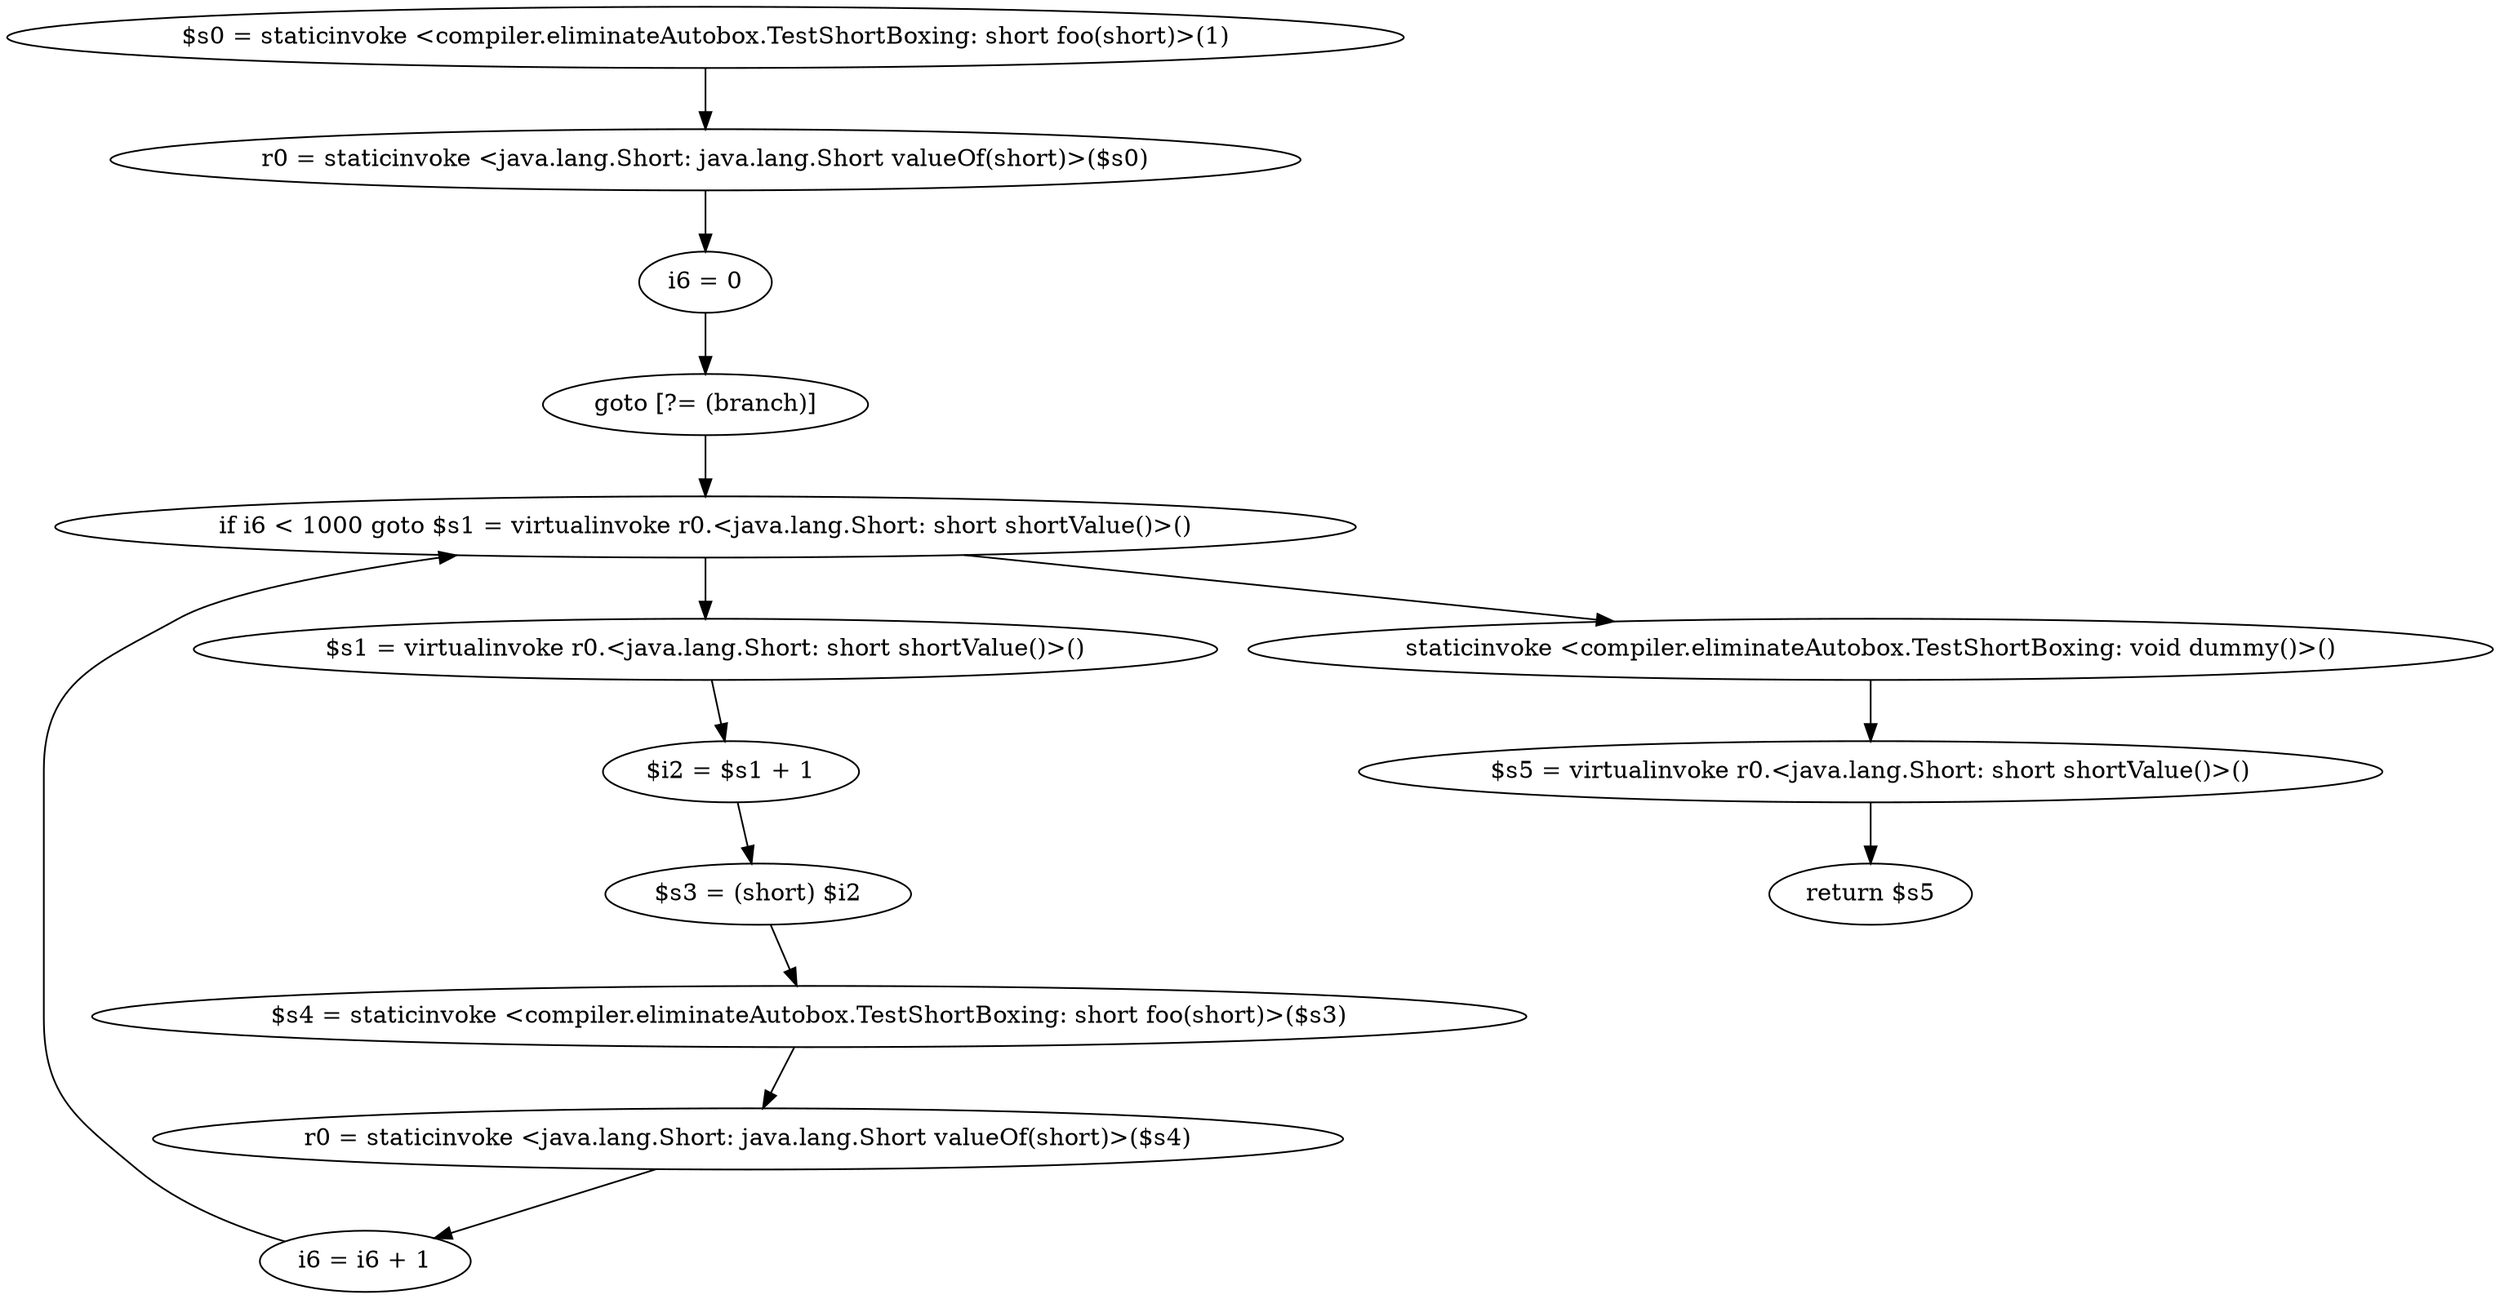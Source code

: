 digraph "unitGraph" {
    "$s0 = staticinvoke <compiler.eliminateAutobox.TestShortBoxing: short foo(short)>(1)"
    "r0 = staticinvoke <java.lang.Short: java.lang.Short valueOf(short)>($s0)"
    "i6 = 0"
    "goto [?= (branch)]"
    "$s1 = virtualinvoke r0.<java.lang.Short: short shortValue()>()"
    "$i2 = $s1 + 1"
    "$s3 = (short) $i2"
    "$s4 = staticinvoke <compiler.eliminateAutobox.TestShortBoxing: short foo(short)>($s3)"
    "r0 = staticinvoke <java.lang.Short: java.lang.Short valueOf(short)>($s4)"
    "i6 = i6 + 1"
    "if i6 < 1000 goto $s1 = virtualinvoke r0.<java.lang.Short: short shortValue()>()"
    "staticinvoke <compiler.eliminateAutobox.TestShortBoxing: void dummy()>()"
    "$s5 = virtualinvoke r0.<java.lang.Short: short shortValue()>()"
    "return $s5"
    "$s0 = staticinvoke <compiler.eliminateAutobox.TestShortBoxing: short foo(short)>(1)"->"r0 = staticinvoke <java.lang.Short: java.lang.Short valueOf(short)>($s0)";
    "r0 = staticinvoke <java.lang.Short: java.lang.Short valueOf(short)>($s0)"->"i6 = 0";
    "i6 = 0"->"goto [?= (branch)]";
    "goto [?= (branch)]"->"if i6 < 1000 goto $s1 = virtualinvoke r0.<java.lang.Short: short shortValue()>()";
    "$s1 = virtualinvoke r0.<java.lang.Short: short shortValue()>()"->"$i2 = $s1 + 1";
    "$i2 = $s1 + 1"->"$s3 = (short) $i2";
    "$s3 = (short) $i2"->"$s4 = staticinvoke <compiler.eliminateAutobox.TestShortBoxing: short foo(short)>($s3)";
    "$s4 = staticinvoke <compiler.eliminateAutobox.TestShortBoxing: short foo(short)>($s3)"->"r0 = staticinvoke <java.lang.Short: java.lang.Short valueOf(short)>($s4)";
    "r0 = staticinvoke <java.lang.Short: java.lang.Short valueOf(short)>($s4)"->"i6 = i6 + 1";
    "i6 = i6 + 1"->"if i6 < 1000 goto $s1 = virtualinvoke r0.<java.lang.Short: short shortValue()>()";
    "if i6 < 1000 goto $s1 = virtualinvoke r0.<java.lang.Short: short shortValue()>()"->"staticinvoke <compiler.eliminateAutobox.TestShortBoxing: void dummy()>()";
    "if i6 < 1000 goto $s1 = virtualinvoke r0.<java.lang.Short: short shortValue()>()"->"$s1 = virtualinvoke r0.<java.lang.Short: short shortValue()>()";
    "staticinvoke <compiler.eliminateAutobox.TestShortBoxing: void dummy()>()"->"$s5 = virtualinvoke r0.<java.lang.Short: short shortValue()>()";
    "$s5 = virtualinvoke r0.<java.lang.Short: short shortValue()>()"->"return $s5";
}
